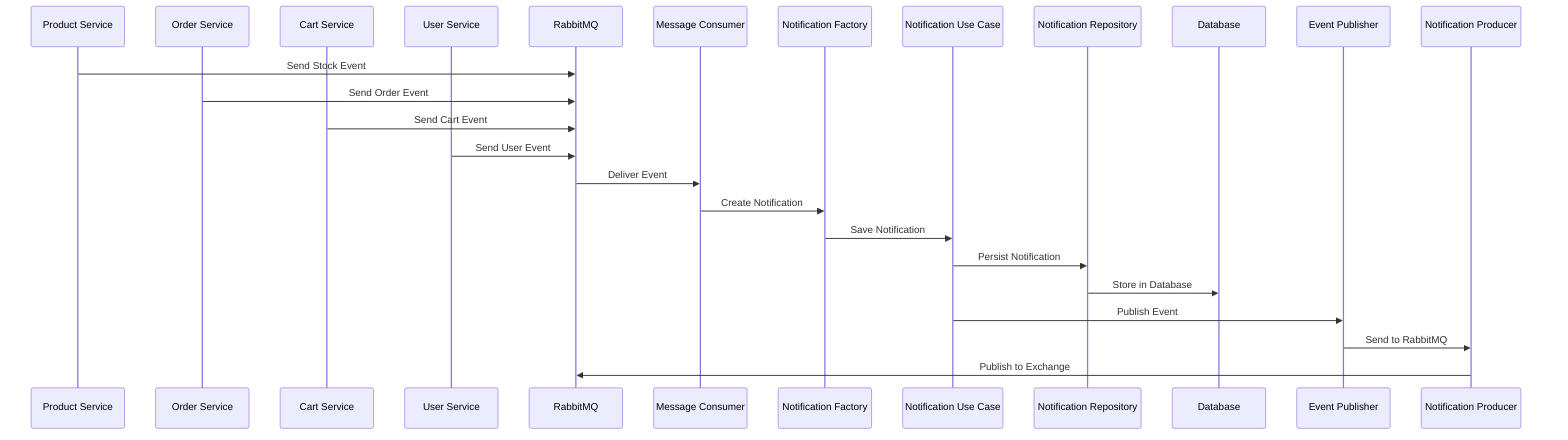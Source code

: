 sequenceDiagram
    participant ProductService as Product Service
    participant OrderService as Order Service
    participant CartService as Cart Service
    participant UserService as User Service
    participant RabbitMQ as RabbitMQ
    participant Consumer as Message Consumer
    participant Factory as Notification Factory
    participant UseCase as Notification Use Case
    participant Repository as Notification Repository
    participant DB as Database
    participant Publisher as Event Publisher
    participant Producer as Notification Producer

    ProductService->>RabbitMQ: Send Stock Event
    OrderService->>RabbitMQ: Send Order Event
    CartService->>RabbitMQ: Send Cart Event
    UserService->>RabbitMQ: Send User Event
    RabbitMQ->>Consumer: Deliver Event
    Consumer->>Factory: Create Notification
    Factory->>UseCase: Save Notification
    UseCase->>Repository: Persist Notification
    Repository->>DB: Store in Database
    UseCase->>Publisher: Publish Event
    Publisher->>Producer: Send to RabbitMQ
    Producer->>RabbitMQ: Publish to Exchange